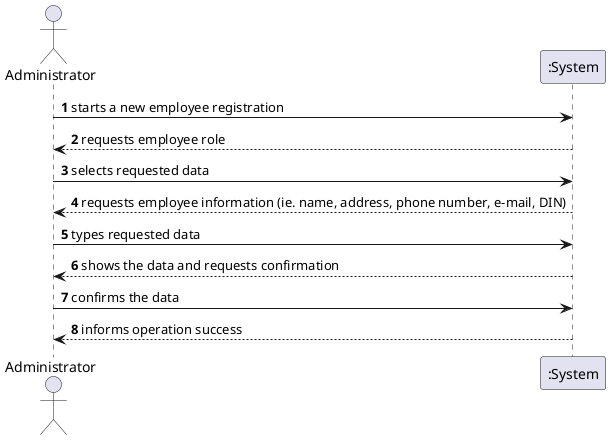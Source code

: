 @startuml
actor Administrator as admin
participant ":System" as sys

admin -> sys : **1** starts a new employee registration
sys --> admin : **2** requests employee role
admin -> sys : **3** selects requested data
sys --> admin : **4** requests employee information (ie. name, address, phone number, e-mail, DIN)
admin -> sys : **5** types requested data
sys --> admin : **6** shows the data and requests confirmation
admin -> sys : **7** confirms the data
sys --> admin : **8** informs operation success
@enduml